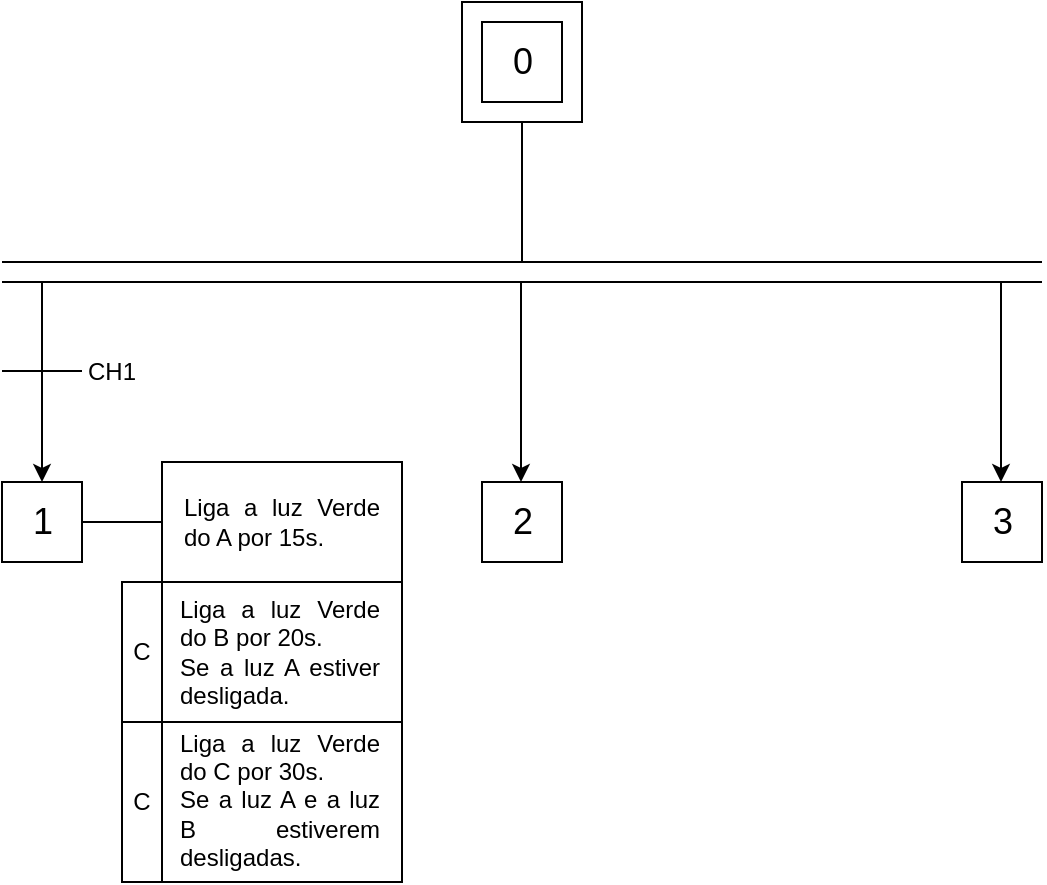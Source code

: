 <mxfile version="28.2.5">
  <diagram name="Página-1" id="EpuZV5tqrL_YEkNlYb2H">
    <mxGraphModel dx="1111" dy="467" grid="1" gridSize="10" guides="1" tooltips="1" connect="1" arrows="1" fold="1" page="1" pageScale="1" pageWidth="827" pageHeight="1169" math="0" shadow="0">
      <root>
        <mxCell id="0" />
        <mxCell id="1" parent="0" />
        <mxCell id="0v48IfNwq-kL9UFPa0wB-4" value="" style="rounded=0;whiteSpace=wrap;html=1;" vertex="1" parent="1">
          <mxGeometry x="350" y="40" width="60" height="60" as="geometry" />
        </mxCell>
        <mxCell id="0v48IfNwq-kL9UFPa0wB-3" value="" style="rounded=0;whiteSpace=wrap;html=1;" vertex="1" parent="1">
          <mxGeometry x="360" y="50" width="40" height="40" as="geometry" />
        </mxCell>
        <mxCell id="0v48IfNwq-kL9UFPa0wB-2" value="&lt;div&gt;&lt;font style=&quot;font-size: 18px;&quot;&gt;0&lt;/font&gt;&lt;/div&gt;" style="text;html=1;align=center;verticalAlign=middle;resizable=0;points=[];autosize=1;strokeColor=none;fillColor=none;" vertex="1" parent="1">
          <mxGeometry x="365" y="50" width="30" height="40" as="geometry" />
        </mxCell>
        <mxCell id="0v48IfNwq-kL9UFPa0wB-5" value="" style="endArrow=none;html=1;rounded=0;exitX=0.5;exitY=1;exitDx=0;exitDy=0;" edge="1" parent="1" source="0v48IfNwq-kL9UFPa0wB-4">
          <mxGeometry width="50" height="50" relative="1" as="geometry">
            <mxPoint x="510" y="260" as="sourcePoint" />
            <mxPoint x="380" y="170" as="targetPoint" />
          </mxGeometry>
        </mxCell>
        <mxCell id="0v48IfNwq-kL9UFPa0wB-6" value="" style="endArrow=none;html=1;rounded=0;" edge="1" parent="1">
          <mxGeometry width="50" height="50" relative="1" as="geometry">
            <mxPoint x="120" y="170" as="sourcePoint" />
            <mxPoint x="640" y="170" as="targetPoint" />
          </mxGeometry>
        </mxCell>
        <mxCell id="0v48IfNwq-kL9UFPa0wB-7" value="" style="endArrow=none;html=1;rounded=0;" edge="1" parent="1">
          <mxGeometry width="50" height="50" relative="1" as="geometry">
            <mxPoint x="120" y="180" as="sourcePoint" />
            <mxPoint x="640" y="180" as="targetPoint" />
          </mxGeometry>
        </mxCell>
        <mxCell id="0v48IfNwq-kL9UFPa0wB-8" value="" style="rounded=0;whiteSpace=wrap;html=1;" vertex="1" parent="1">
          <mxGeometry x="120" y="280" width="40" height="40" as="geometry" />
        </mxCell>
        <mxCell id="0v48IfNwq-kL9UFPa0wB-10" value="&lt;font style=&quot;font-size: 18px;&quot;&gt;1&lt;/font&gt;" style="text;html=1;align=center;verticalAlign=middle;resizable=0;points=[];autosize=1;strokeColor=none;fillColor=none;" vertex="1" parent="1">
          <mxGeometry x="125" y="280" width="30" height="40" as="geometry" />
        </mxCell>
        <mxCell id="0v48IfNwq-kL9UFPa0wB-11" value="" style="rounded=0;whiteSpace=wrap;html=1;" vertex="1" parent="1">
          <mxGeometry x="200" y="270" width="120" height="60" as="geometry" />
        </mxCell>
        <mxCell id="0v48IfNwq-kL9UFPa0wB-14" value="&lt;font style=&quot;font-size: 12px;&quot;&gt;C&lt;/font&gt;" style="rounded=0;whiteSpace=wrap;html=1;" vertex="1" parent="1">
          <mxGeometry x="180" y="330" width="20" height="70" as="geometry" />
        </mxCell>
        <mxCell id="0v48IfNwq-kL9UFPa0wB-17" value="&lt;div align=&quot;justify&quot;&gt;&lt;font style=&quot;font-size: 12px;&quot;&gt;Liga a luz Verde do A por 15s.&lt;/font&gt;&lt;/div&gt;" style="text;html=1;align=center;verticalAlign=middle;whiteSpace=wrap;rounded=0;" vertex="1" parent="1">
          <mxGeometry x="210" y="280" width="100" height="40" as="geometry" />
        </mxCell>
        <mxCell id="0v48IfNwq-kL9UFPa0wB-20" value="" style="group" vertex="1" connectable="0" parent="1">
          <mxGeometry x="200" y="330" width="140" height="70" as="geometry" />
        </mxCell>
        <mxCell id="0v48IfNwq-kL9UFPa0wB-19" value="" style="rounded=0;whiteSpace=wrap;html=1;movable=1;resizable=1;rotatable=1;deletable=1;editable=1;locked=0;connectable=1;" vertex="1" parent="0v48IfNwq-kL9UFPa0wB-20">
          <mxGeometry width="120" height="70" as="geometry" />
        </mxCell>
        <mxCell id="0v48IfNwq-kL9UFPa0wB-18" value="&lt;div align=&quot;justify&quot;&gt;Liga a luz Verde do B por 20s.&lt;/div&gt;&lt;div align=&quot;justify&quot;&gt;Se a luz A estiver desligada.&lt;/div&gt;" style="text;html=1;align=center;verticalAlign=middle;whiteSpace=wrap;rounded=0;movable=1;resizable=1;rotatable=1;deletable=1;editable=1;locked=0;connectable=1;" vertex="1" parent="0v48IfNwq-kL9UFPa0wB-20">
          <mxGeometry x="7.78" y="17.5" width="102.22" height="35" as="geometry" />
        </mxCell>
        <mxCell id="0v48IfNwq-kL9UFPa0wB-21" value="&lt;font style=&quot;font-size: 12px;&quot;&gt;C&lt;/font&gt;" style="rounded=0;whiteSpace=wrap;html=1;" vertex="1" parent="1">
          <mxGeometry x="180" y="400" width="20" height="80" as="geometry" />
        </mxCell>
        <mxCell id="0v48IfNwq-kL9UFPa0wB-22" value="" style="group" vertex="1" connectable="0" parent="1">
          <mxGeometry x="200" y="400" width="140" height="80" as="geometry" />
        </mxCell>
        <mxCell id="0v48IfNwq-kL9UFPa0wB-23" value="" style="rounded=0;whiteSpace=wrap;html=1;movable=1;resizable=1;rotatable=1;deletable=1;editable=1;locked=0;connectable=1;" vertex="1" parent="0v48IfNwq-kL9UFPa0wB-22">
          <mxGeometry width="120" height="80" as="geometry" />
        </mxCell>
        <mxCell id="0v48IfNwq-kL9UFPa0wB-24" value="&lt;div align=&quot;justify&quot;&gt;Liga a luz Verde do C por 30s.&lt;/div&gt;&lt;div align=&quot;justify&quot;&gt;Se a luz A e a luz B estiverem desligadas.&lt;/div&gt;" style="text;html=1;align=center;verticalAlign=middle;whiteSpace=wrap;rounded=0;movable=1;resizable=1;rotatable=1;deletable=1;editable=1;locked=0;connectable=1;" vertex="1" parent="0v48IfNwq-kL9UFPa0wB-22">
          <mxGeometry x="7.78" y="17.5" width="102.22" height="42.5" as="geometry" />
        </mxCell>
        <mxCell id="0v48IfNwq-kL9UFPa0wB-25" value="" style="endArrow=none;html=1;rounded=0;exitX=1;exitY=0.5;exitDx=0;exitDy=0;entryX=0;entryY=0.5;entryDx=0;entryDy=0;" edge="1" parent="1" source="0v48IfNwq-kL9UFPa0wB-8" target="0v48IfNwq-kL9UFPa0wB-11">
          <mxGeometry width="50" height="50" relative="1" as="geometry">
            <mxPoint x="270" y="370" as="sourcePoint" />
            <mxPoint x="320" y="320" as="targetPoint" />
          </mxGeometry>
        </mxCell>
        <mxCell id="0v48IfNwq-kL9UFPa0wB-26" value="" style="rounded=0;whiteSpace=wrap;html=1;" vertex="1" parent="1">
          <mxGeometry x="360" y="280" width="40" height="40" as="geometry" />
        </mxCell>
        <mxCell id="0v48IfNwq-kL9UFPa0wB-27" value="&lt;font style=&quot;font-size: 18px;&quot;&gt;2&lt;/font&gt;" style="text;html=1;align=center;verticalAlign=middle;resizable=0;points=[];autosize=1;strokeColor=none;fillColor=none;" vertex="1" parent="1">
          <mxGeometry x="365" y="280" width="30" height="40" as="geometry" />
        </mxCell>
        <mxCell id="0v48IfNwq-kL9UFPa0wB-28" value="" style="rounded=0;whiteSpace=wrap;html=1;" vertex="1" parent="1">
          <mxGeometry x="600" y="280" width="40" height="40" as="geometry" />
        </mxCell>
        <mxCell id="0v48IfNwq-kL9UFPa0wB-29" value="&lt;font style=&quot;font-size: 18px;&quot;&gt;3&lt;/font&gt;" style="text;html=1;align=center;verticalAlign=middle;resizable=0;points=[];autosize=1;strokeColor=none;fillColor=none;" vertex="1" parent="1">
          <mxGeometry x="605" y="280" width="30" height="40" as="geometry" />
        </mxCell>
        <mxCell id="0v48IfNwq-kL9UFPa0wB-32" value="" style="endArrow=classic;html=1;rounded=0;entryX=0.5;entryY=0;entryDx=0;entryDy=0;" edge="1" parent="1" target="0v48IfNwq-kL9UFPa0wB-8">
          <mxGeometry width="50" height="50" relative="1" as="geometry">
            <mxPoint x="140" y="180" as="sourcePoint" />
            <mxPoint x="440" y="180" as="targetPoint" />
          </mxGeometry>
        </mxCell>
        <mxCell id="0v48IfNwq-kL9UFPa0wB-33" value="" style="endArrow=classic;html=1;rounded=0;entryX=0.5;entryY=0;entryDx=0;entryDy=0;" edge="1" parent="1">
          <mxGeometry width="50" height="50" relative="1" as="geometry">
            <mxPoint x="379.5" y="180" as="sourcePoint" />
            <mxPoint x="379.5" y="280" as="targetPoint" />
          </mxGeometry>
        </mxCell>
        <mxCell id="0v48IfNwq-kL9UFPa0wB-34" value="" style="endArrow=classic;html=1;rounded=0;entryX=0.5;entryY=0;entryDx=0;entryDy=0;" edge="1" parent="1">
          <mxGeometry width="50" height="50" relative="1" as="geometry">
            <mxPoint x="619.5" y="180" as="sourcePoint" />
            <mxPoint x="619.5" y="280" as="targetPoint" />
          </mxGeometry>
        </mxCell>
        <mxCell id="0v48IfNwq-kL9UFPa0wB-35" value="" style="endArrow=none;html=1;rounded=0;" edge="1" parent="1">
          <mxGeometry width="50" height="50" relative="1" as="geometry">
            <mxPoint x="120" y="224.5" as="sourcePoint" />
            <mxPoint x="160" y="224.5" as="targetPoint" />
          </mxGeometry>
        </mxCell>
        <mxCell id="0v48IfNwq-kL9UFPa0wB-36" value="CH1" style="text;html=1;align=center;verticalAlign=middle;whiteSpace=wrap;rounded=0;" vertex="1" parent="1">
          <mxGeometry x="160" y="210" width="30" height="30" as="geometry" />
        </mxCell>
      </root>
    </mxGraphModel>
  </diagram>
</mxfile>
